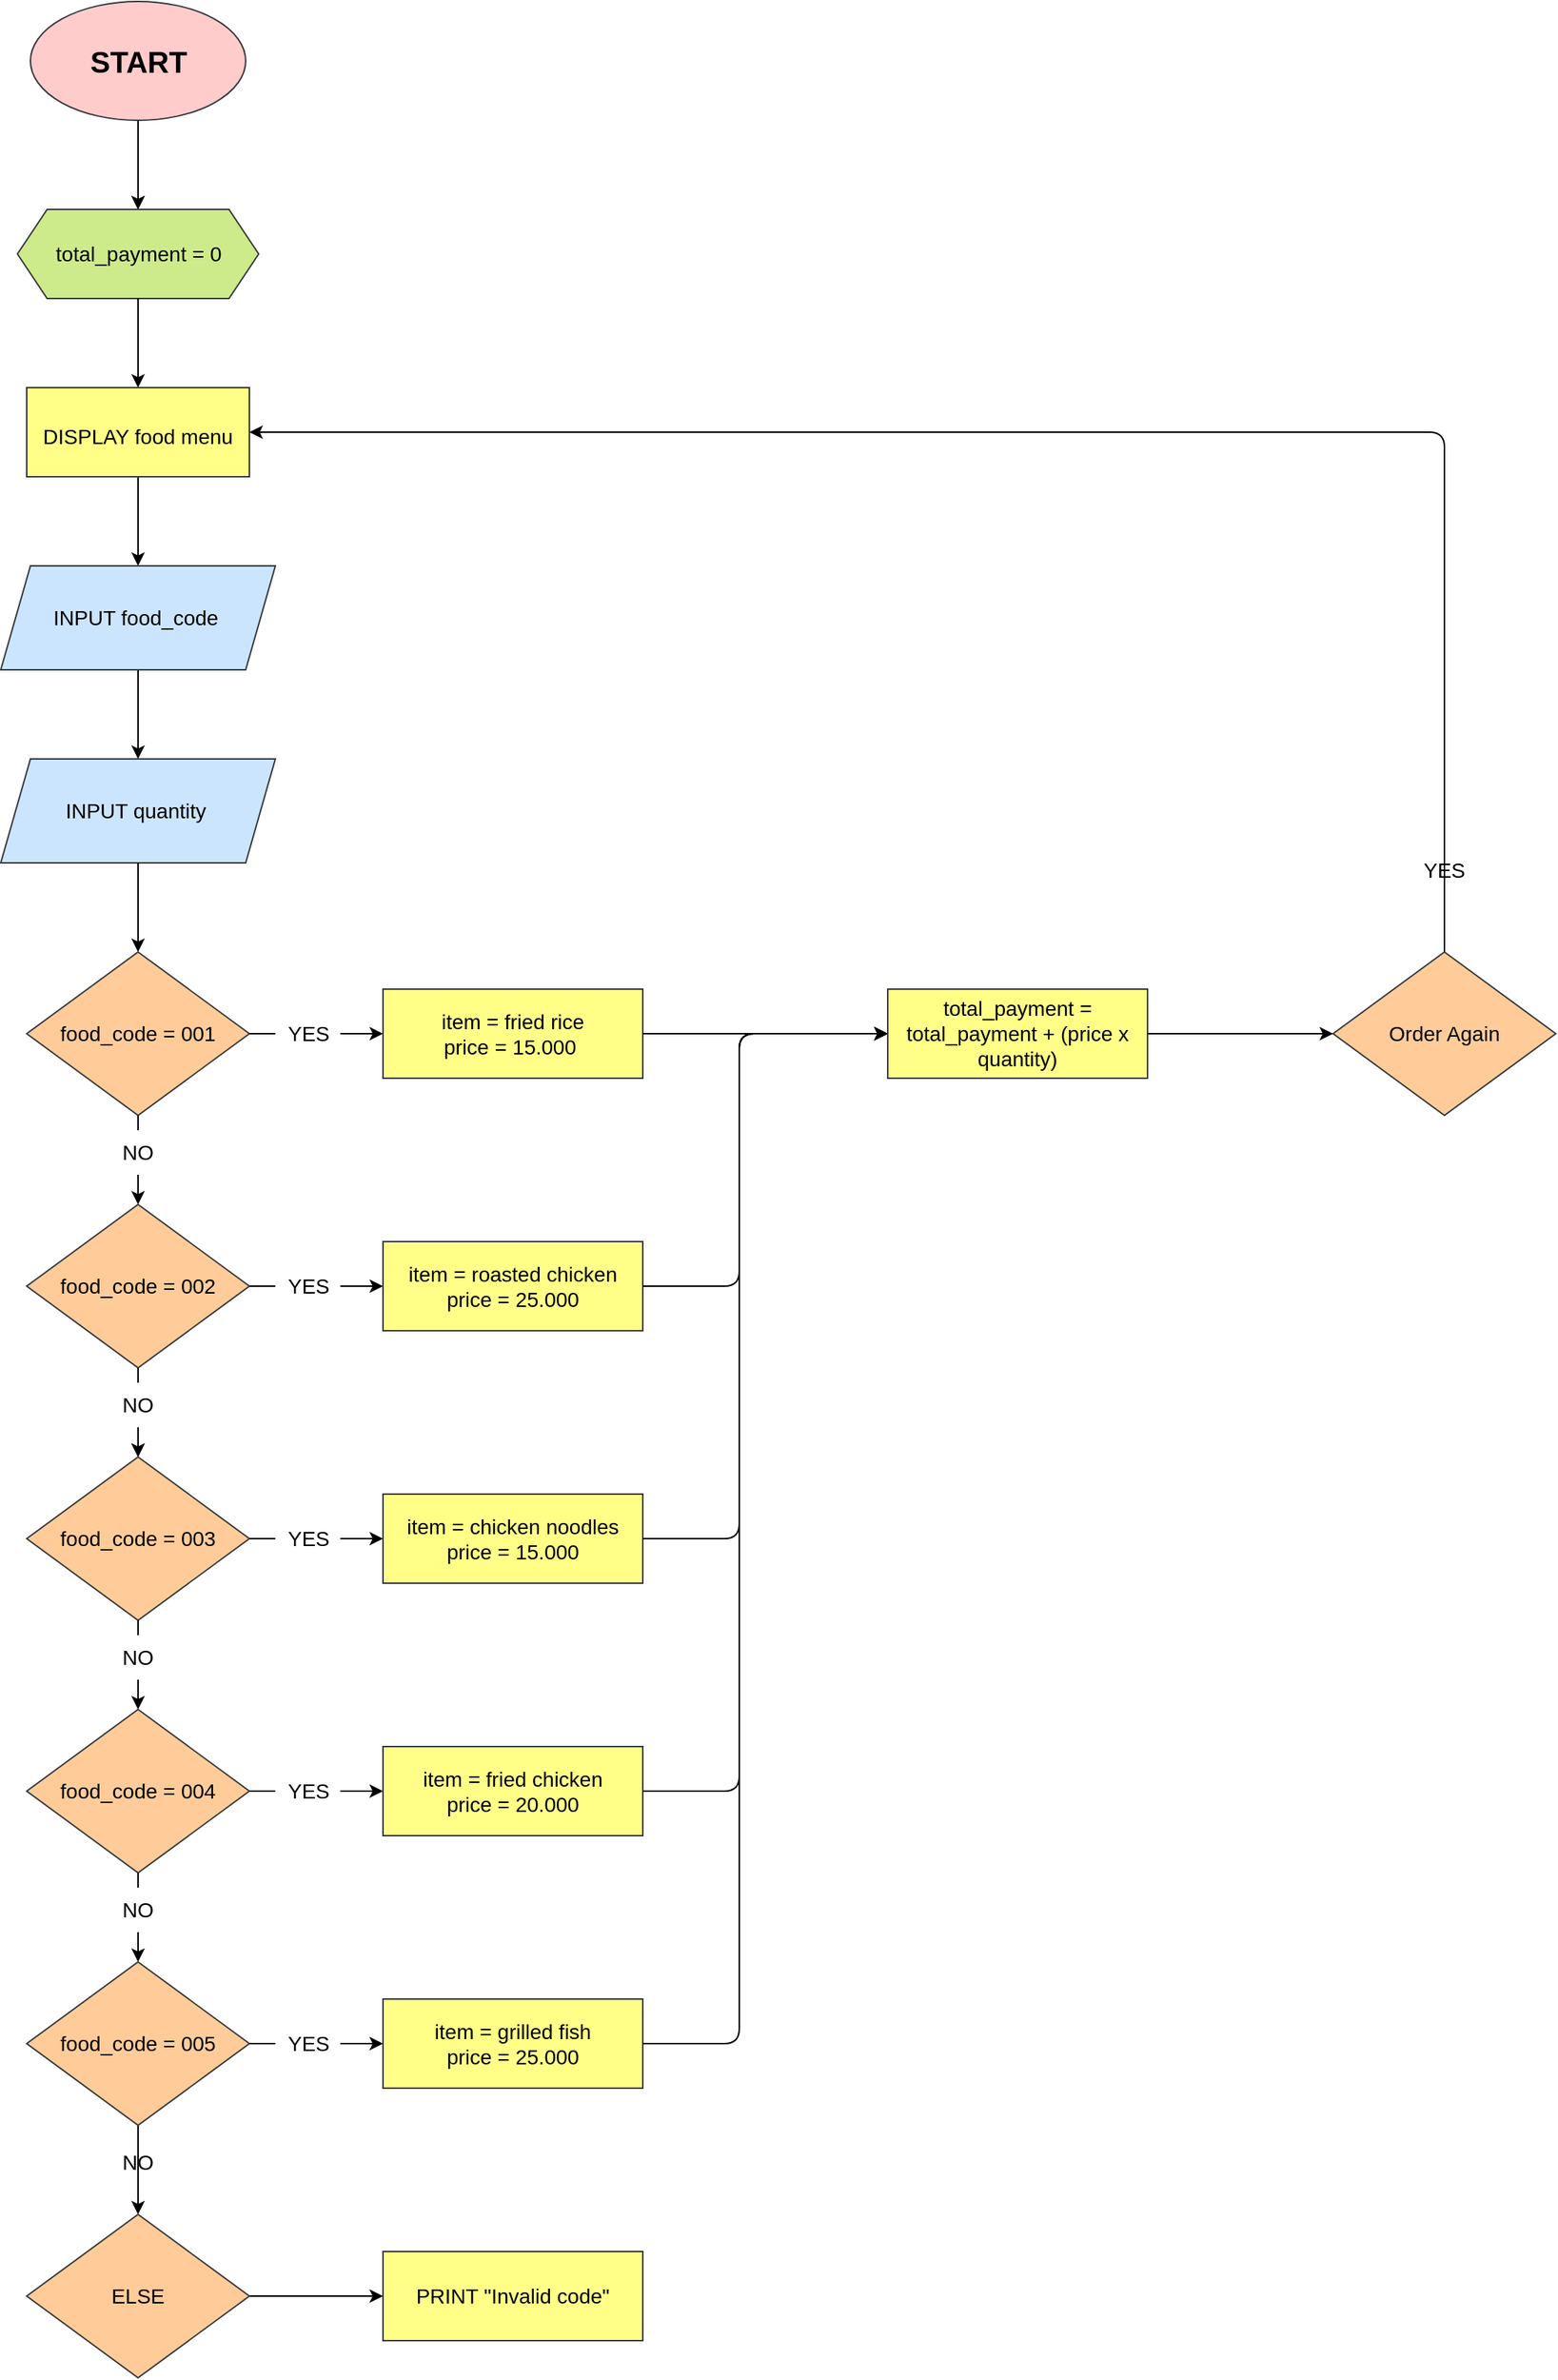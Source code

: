 <mxfile>
    <diagram id="leVJV5RVXXr9aKHUHhxM" name="Page-1">
        <mxGraphModel dx="1320" dy="349" grid="1" gridSize="10" guides="1" tooltips="1" connect="1" arrows="1" fold="1" page="1" pageScale="1" pageWidth="850" pageHeight="1100" background="#ffffff" math="0" shadow="0">
            <root>
                <mxCell id="0"/>
                <mxCell id="1" parent="0"/>
                <mxCell id="5" style="edgeStyle=none;html=1;entryX=0.5;entryY=0;entryDx=0;entryDy=0;" edge="1" parent="1" source="2" target="4">
                    <mxGeometry relative="1" as="geometry">
                        <mxPoint x="152.5" y="140" as="targetPoint"/>
                    </mxGeometry>
                </mxCell>
                <mxCell id="6" style="edgeStyle=none;html=1;entryX=0.5;entryY=0;entryDx=0;entryDy=0;strokeColor=#000000;" edge="1" parent="1" source="2" target="4">
                    <mxGeometry relative="1" as="geometry"/>
                </mxCell>
                <mxCell id="2" value="&lt;span style=&quot;font-size: 20px&quot;&gt;&lt;b&gt;START&lt;/b&gt;&lt;/span&gt;" style="ellipse;whiteSpace=wrap;html=1;fillColor=#ffcccc;strokeColor=#36393d;fontColor=#000000;" vertex="1" parent="1">
                    <mxGeometry x="82.5" y="40" width="145" height="80" as="geometry"/>
                </mxCell>
                <mxCell id="4" value="total_payment = 0" style="shape=hexagon;perimeter=hexagonPerimeter2;whiteSpace=wrap;html=1;fixedSize=1;fontSize=14;fillColor=#cdeb8b;strokeColor=#36393d;fontColor=#000000;" vertex="1" parent="1">
                    <mxGeometry x="73.75" y="180" width="162.5" height="60" as="geometry"/>
                </mxCell>
                <mxCell id="7" style="edgeStyle=none;html=1;entryX=0.5;entryY=0;entryDx=0;entryDy=0;fontSize=14;fontColor=#000000;strokeColor=#000000;" edge="1" parent="1" target="9">
                    <mxGeometry relative="1" as="geometry">
                        <mxPoint x="155" y="240" as="sourcePoint"/>
                    </mxGeometry>
                </mxCell>
                <mxCell id="8" style="edgeStyle=none;html=1;entryX=0.5;entryY=0;entryDx=0;entryDy=0;fontSize=14;fontColor=#000000;strokeColor=#000000;" edge="1" parent="1" source="9" target="11">
                    <mxGeometry relative="1" as="geometry"/>
                </mxCell>
                <mxCell id="9" value="&lt;span style=&quot;font-size: 14px&quot;&gt;DISPLAY food menu&lt;/span&gt;" style="rounded=0;whiteSpace=wrap;html=1;fontSize=20;fillColor=#ffff88;strokeColor=#36393d;fontColor=#000000;" vertex="1" parent="1">
                    <mxGeometry x="80" y="300" width="150" height="60" as="geometry"/>
                </mxCell>
                <mxCell id="10" style="edgeStyle=none;html=1;entryX=0.5;entryY=0;entryDx=0;entryDy=0;fontSize=14;fontColor=#000000;strokeColor=#000000;" edge="1" parent="1" source="11" target="12">
                    <mxGeometry relative="1" as="geometry"/>
                </mxCell>
                <mxCell id="11" value="INPUT food_code&amp;nbsp;" style="shape=parallelogram;perimeter=parallelogramPerimeter;whiteSpace=wrap;html=1;fixedSize=1;fontSize=14;fillColor=#cce5ff;strokeColor=#36393d;fontColor=#000000;" vertex="1" parent="1">
                    <mxGeometry x="62.5" y="420" width="185" height="70" as="geometry"/>
                </mxCell>
                <mxCell id="12" value="INPUT quantity&amp;nbsp;" style="shape=parallelogram;perimeter=parallelogramPerimeter;whiteSpace=wrap;html=1;fixedSize=1;fontSize=14;fillColor=#cce5ff;strokeColor=#36393d;fontColor=#000000;" vertex="1" parent="1">
                    <mxGeometry x="62.5" y="550" width="185" height="70" as="geometry"/>
                </mxCell>
                <mxCell id="13" style="edgeStyle=none;html=1;fontSize=14;fontColor=#000000;strokeColor=#000000;" edge="1" parent="1" target="16">
                    <mxGeometry relative="1" as="geometry">
                        <mxPoint x="155" y="620.0" as="sourcePoint"/>
                    </mxGeometry>
                </mxCell>
                <mxCell id="14" style="edgeStyle=none;html=1;entryX=0.5;entryY=0;entryDx=0;entryDy=0;fontSize=14;startArrow=none;fontColor=#000000;strokeColor=#000000;" edge="1" parent="1" source="32" target="19">
                    <mxGeometry relative="1" as="geometry"/>
                </mxCell>
                <mxCell id="15" style="edgeStyle=none;html=1;entryX=0;entryY=0.5;entryDx=0;entryDy=0;fontSize=14;startArrow=none;fontColor=#000000;strokeColor=#000000;" edge="1" parent="1" source="50">
                    <mxGeometry relative="1" as="geometry">
                        <mxPoint x="320" y="735.0" as="targetPoint"/>
                    </mxGeometry>
                </mxCell>
                <mxCell id="16" value="food_code = 001" style="rhombus;whiteSpace=wrap;html=1;fontSize=14;fillColor=#ffcc99;strokeColor=#36393d;fontColor=#000000;" vertex="1" parent="1">
                    <mxGeometry x="80" y="680" width="150" height="110" as="geometry"/>
                </mxCell>
                <mxCell id="17" style="edgeStyle=none;html=1;entryX=0.5;entryY=0;entryDx=0;entryDy=0;fontSize=14;startArrow=none;fontColor=#000000;strokeColor=#000000;" edge="1" parent="1" source="35" target="22">
                    <mxGeometry relative="1" as="geometry"/>
                </mxCell>
                <mxCell id="18" style="edgeStyle=none;html=1;entryX=0;entryY=0.5;entryDx=0;entryDy=0;fontSize=14;startArrow=none;fontColor=#000000;strokeColor=#000000;" edge="1" parent="1" source="48">
                    <mxGeometry relative="1" as="geometry">
                        <mxPoint x="320" y="905.0" as="targetPoint"/>
                    </mxGeometry>
                </mxCell>
                <mxCell id="19" value="food_code = 002" style="rhombus;whiteSpace=wrap;html=1;fontSize=14;fillColor=#ffcc99;strokeColor=#36393d;fontColor=#000000;" vertex="1" parent="1">
                    <mxGeometry x="80" y="850" width="150" height="110" as="geometry"/>
                </mxCell>
                <mxCell id="20" style="edgeStyle=none;html=1;entryX=0.5;entryY=0;entryDx=0;entryDy=0;fontSize=14;startArrow=none;fontColor=#000000;strokeColor=#000000;" edge="1" parent="1" source="37" target="25">
                    <mxGeometry relative="1" as="geometry"/>
                </mxCell>
                <mxCell id="21" style="edgeStyle=none;html=1;entryX=0;entryY=0.5;entryDx=0;entryDy=0;fontSize=14;startArrow=none;fontColor=#000000;strokeColor=#000000;" edge="1" parent="1" source="46">
                    <mxGeometry relative="1" as="geometry">
                        <mxPoint x="320" y="1075.0" as="targetPoint"/>
                    </mxGeometry>
                </mxCell>
                <mxCell id="22" value="food_code = 003" style="rhombus;whiteSpace=wrap;html=1;fontSize=14;fillColor=#ffcc99;strokeColor=#36393d;fontColor=#000000;" vertex="1" parent="1">
                    <mxGeometry x="80" y="1020" width="150" height="110" as="geometry"/>
                </mxCell>
                <mxCell id="23" style="edgeStyle=none;html=1;entryX=0.5;entryY=0;entryDx=0;entryDy=0;fontSize=14;startArrow=none;fontColor=#000000;strokeColor=#000000;" edge="1" parent="1" source="39" target="28">
                    <mxGeometry relative="1" as="geometry"/>
                </mxCell>
                <mxCell id="24" style="edgeStyle=none;html=1;entryX=0;entryY=0.5;entryDx=0;entryDy=0;fontSize=14;startArrow=none;fontColor=#000000;strokeColor=#000000;" edge="1" parent="1" source="44">
                    <mxGeometry relative="1" as="geometry">
                        <mxPoint x="320" y="1245.0" as="targetPoint"/>
                    </mxGeometry>
                </mxCell>
                <mxCell id="25" value="food_code = 004" style="rhombus;whiteSpace=wrap;html=1;fontSize=14;fillColor=#ffcc99;strokeColor=#36393d;fontColor=#000000;" vertex="1" parent="1">
                    <mxGeometry x="80" y="1190" width="150" height="110" as="geometry"/>
                </mxCell>
                <mxCell id="26" style="edgeStyle=none;html=1;entryX=0.5;entryY=0;entryDx=0;entryDy=0;fontSize=14;fontColor=#000000;strokeColor=#000000;" edge="1" parent="1" source="28" target="30">
                    <mxGeometry relative="1" as="geometry"/>
                </mxCell>
                <mxCell id="27" style="edgeStyle=none;html=1;entryX=0;entryY=0.5;entryDx=0;entryDy=0;fontSize=14;startArrow=none;fontColor=#000000;strokeColor=#000000;" edge="1" parent="1" source="42">
                    <mxGeometry relative="1" as="geometry">
                        <mxPoint x="320" y="1415" as="targetPoint"/>
                    </mxGeometry>
                </mxCell>
                <mxCell id="28" value="food_code = 005" style="rhombus;whiteSpace=wrap;html=1;fontSize=14;fillColor=#ffcc99;strokeColor=#36393d;fontColor=#000000;" vertex="1" parent="1">
                    <mxGeometry x="80" y="1360" width="150" height="110" as="geometry"/>
                </mxCell>
                <mxCell id="29" style="edgeStyle=none;html=1;entryX=0;entryY=0.5;entryDx=0;entryDy=0;fontSize=14;fontColor=#000000;strokeColor=#000000;" edge="1" parent="1" source="30" target="31">
                    <mxGeometry relative="1" as="geometry"/>
                </mxCell>
                <mxCell id="30" value="ELSE" style="rhombus;whiteSpace=wrap;html=1;fontSize=14;fillColor=#ffcc99;strokeColor=#36393d;fontColor=#000000;" vertex="1" parent="1">
                    <mxGeometry x="80" y="1530" width="150" height="110" as="geometry"/>
                </mxCell>
                <mxCell id="31" value="PRINT &quot;Invalid code&quot;" style="rounded=0;whiteSpace=wrap;html=1;fontSize=14;fillColor=#ffff88;strokeColor=#36393d;fontColor=#000000;" vertex="1" parent="1">
                    <mxGeometry x="320" y="1555" width="175" height="60" as="geometry"/>
                </mxCell>
                <mxCell id="32" value="NO" style="text;html=1;strokeColor=none;fillColor=none;align=center;verticalAlign=middle;whiteSpace=wrap;rounded=0;fontSize=14;fontColor=#000000;" vertex="1" parent="1">
                    <mxGeometry x="125" y="800" width="60" height="30" as="geometry"/>
                </mxCell>
                <mxCell id="33" value="" style="edgeStyle=none;html=1;entryX=0.5;entryY=0;entryDx=0;entryDy=0;fontSize=14;endArrow=none;fontColor=#000000;strokeColor=#000000;" edge="1" parent="1" source="16" target="32">
                    <mxGeometry relative="1" as="geometry">
                        <mxPoint x="155" y="790" as="sourcePoint"/>
                        <mxPoint x="155" y="850" as="targetPoint"/>
                    </mxGeometry>
                </mxCell>
                <mxCell id="34" value="" style="edgeStyle=none;html=1;fontSize=14;fontColor=#000000;strokeColor=#000000;" edge="1" parent="1" source="35" target="22">
                    <mxGeometry relative="1" as="geometry"/>
                </mxCell>
                <mxCell id="35" value="NO" style="text;html=1;strokeColor=none;fillColor=none;align=center;verticalAlign=middle;whiteSpace=wrap;rounded=0;fontSize=14;fontColor=#000000;" vertex="1" parent="1">
                    <mxGeometry x="125" y="970" width="60" height="30" as="geometry"/>
                </mxCell>
                <mxCell id="36" value="" style="edgeStyle=none;html=1;entryX=0.5;entryY=0;entryDx=0;entryDy=0;fontSize=14;endArrow=none;fontColor=#000000;strokeColor=#000000;" edge="1" parent="1" source="19" target="35">
                    <mxGeometry relative="1" as="geometry">
                        <mxPoint x="155" y="960" as="sourcePoint"/>
                        <mxPoint x="155" y="1020" as="targetPoint"/>
                    </mxGeometry>
                </mxCell>
                <mxCell id="37" value="NO" style="text;html=1;strokeColor=none;fillColor=none;align=center;verticalAlign=middle;whiteSpace=wrap;rounded=0;fontSize=14;fontColor=#000000;" vertex="1" parent="1">
                    <mxGeometry x="125" y="1140" width="60" height="30" as="geometry"/>
                </mxCell>
                <mxCell id="38" value="" style="edgeStyle=none;html=1;entryX=0.5;entryY=0;entryDx=0;entryDy=0;fontSize=14;endArrow=none;fontColor=#000000;strokeColor=#000000;" edge="1" parent="1" source="22" target="37">
                    <mxGeometry relative="1" as="geometry">
                        <mxPoint x="155" y="1130" as="sourcePoint"/>
                        <mxPoint x="155" y="1190" as="targetPoint"/>
                    </mxGeometry>
                </mxCell>
                <mxCell id="39" value="NO" style="text;html=1;strokeColor=none;fillColor=none;align=center;verticalAlign=middle;whiteSpace=wrap;rounded=0;fontSize=14;fontColor=#000000;" vertex="1" parent="1">
                    <mxGeometry x="125" y="1310" width="60" height="30" as="geometry"/>
                </mxCell>
                <mxCell id="40" value="" style="edgeStyle=none;html=1;entryX=0.5;entryY=0;entryDx=0;entryDy=0;fontSize=14;endArrow=none;fontColor=#000000;strokeColor=#000000;" edge="1" parent="1" source="25" target="39">
                    <mxGeometry relative="1" as="geometry">
                        <mxPoint x="155" y="1300" as="sourcePoint"/>
                        <mxPoint x="155" y="1360" as="targetPoint"/>
                    </mxGeometry>
                </mxCell>
                <mxCell id="41" value="NO" style="text;html=1;strokeColor=none;fillColor=none;align=center;verticalAlign=middle;whiteSpace=wrap;rounded=0;fontSize=14;fontColor=#000000;" vertex="1" parent="1">
                    <mxGeometry x="125" y="1480" width="60" height="30" as="geometry"/>
                </mxCell>
                <mxCell id="42" value="YES" style="text;html=1;strokeColor=none;fillColor=none;align=center;verticalAlign=middle;whiteSpace=wrap;rounded=0;fontSize=14;fontColor=#000000;" vertex="1" parent="1">
                    <mxGeometry x="247.5" y="1400" width="43.75" height="30" as="geometry"/>
                </mxCell>
                <mxCell id="43" value="" style="edgeStyle=none;html=1;entryX=0;entryY=0.5;entryDx=0;entryDy=0;fontSize=14;endArrow=none;fontColor=#000000;strokeColor=#000000;" edge="1" parent="1" source="28" target="42">
                    <mxGeometry relative="1" as="geometry">
                        <mxPoint x="230" y="1415" as="sourcePoint"/>
                        <mxPoint x="320" y="1415" as="targetPoint"/>
                    </mxGeometry>
                </mxCell>
                <mxCell id="44" value="YES" style="text;html=1;strokeColor=none;fillColor=none;align=center;verticalAlign=middle;whiteSpace=wrap;rounded=0;fontSize=14;fontColor=#000000;" vertex="1" parent="1">
                    <mxGeometry x="247.5" y="1230" width="43.75" height="30" as="geometry"/>
                </mxCell>
                <mxCell id="45" value="" style="edgeStyle=none;html=1;entryX=0;entryY=0.5;entryDx=0;entryDy=0;fontSize=14;endArrow=none;fontColor=#000000;strokeColor=#000000;" edge="1" parent="1" source="25" target="44">
                    <mxGeometry relative="1" as="geometry">
                        <mxPoint x="230" y="1245" as="sourcePoint"/>
                        <mxPoint x="320" y="1245" as="targetPoint"/>
                    </mxGeometry>
                </mxCell>
                <mxCell id="46" value="YES" style="text;html=1;strokeColor=none;fillColor=none;align=center;verticalAlign=middle;whiteSpace=wrap;rounded=0;fontSize=14;fontColor=#000000;" vertex="1" parent="1">
                    <mxGeometry x="247.5" y="1060" width="43.75" height="30" as="geometry"/>
                </mxCell>
                <mxCell id="47" value="" style="edgeStyle=none;html=1;entryX=0;entryY=0.5;entryDx=0;entryDy=0;fontSize=14;endArrow=none;fontColor=#000000;strokeColor=#000000;" edge="1" parent="1" source="22" target="46">
                    <mxGeometry relative="1" as="geometry">
                        <mxPoint x="230" y="1075" as="sourcePoint"/>
                        <mxPoint x="320" y="1075" as="targetPoint"/>
                    </mxGeometry>
                </mxCell>
                <mxCell id="48" value="YES" style="text;html=1;strokeColor=none;fillColor=none;align=center;verticalAlign=middle;whiteSpace=wrap;rounded=0;fontSize=14;fontColor=#000000;" vertex="1" parent="1">
                    <mxGeometry x="247.5" y="890" width="43.75" height="30" as="geometry"/>
                </mxCell>
                <mxCell id="49" value="" style="edgeStyle=none;html=1;entryX=0;entryY=0.5;entryDx=0;entryDy=0;fontSize=14;endArrow=none;fontColor=#000000;strokeColor=#000000;" edge="1" parent="1" source="19" target="48">
                    <mxGeometry relative="1" as="geometry">
                        <mxPoint x="230" y="905" as="sourcePoint"/>
                        <mxPoint x="320" y="905" as="targetPoint"/>
                    </mxGeometry>
                </mxCell>
                <mxCell id="50" value="YES" style="text;html=1;strokeColor=none;fillColor=none;align=center;verticalAlign=middle;whiteSpace=wrap;rounded=0;fontSize=14;fontColor=#000000;" vertex="1" parent="1">
                    <mxGeometry x="247.5" y="720" width="43.75" height="30" as="geometry"/>
                </mxCell>
                <mxCell id="51" value="" style="edgeStyle=none;html=1;entryX=0;entryY=0.5;entryDx=0;entryDy=0;fontSize=14;endArrow=none;fontColor=#000000;strokeColor=#000000;" edge="1" parent="1" source="16" target="50">
                    <mxGeometry relative="1" as="geometry">
                        <mxPoint x="230" y="735" as="sourcePoint"/>
                        <mxPoint x="320" y="735" as="targetPoint"/>
                    </mxGeometry>
                </mxCell>
                <mxCell id="52" value="&lt;span&gt;item = grilled fish&lt;/span&gt;&lt;br&gt;&lt;span&gt;price = 25.000&lt;/span&gt;" style="rounded=0;whiteSpace=wrap;html=1;fontSize=14;fillColor=#ffff88;strokeColor=#36393d;fontColor=#000000;" vertex="1" parent="1">
                    <mxGeometry x="320" y="1385" width="175" height="60" as="geometry"/>
                </mxCell>
                <mxCell id="53" value="&lt;span&gt;item = fried chicken&lt;/span&gt;&lt;br&gt;&lt;span&gt;price = 20.000&lt;/span&gt;" style="rounded=0;whiteSpace=wrap;html=1;fontSize=14;fillColor=#ffff88;strokeColor=#36393d;fontColor=#000000;" vertex="1" parent="1">
                    <mxGeometry x="320" y="1215" width="175" height="60" as="geometry"/>
                </mxCell>
                <mxCell id="54" value="&lt;span&gt;item = chicken noodles&lt;/span&gt;&lt;br&gt;&lt;span&gt;price = 15.000&lt;/span&gt;" style="rounded=0;whiteSpace=wrap;html=1;fontSize=14;fillColor=#ffff88;strokeColor=#36393d;fontColor=#000000;" vertex="1" parent="1">
                    <mxGeometry x="320" y="1045" width="175" height="60" as="geometry"/>
                </mxCell>
                <mxCell id="55" value="&lt;span&gt;item = roasted chicken&lt;/span&gt;&lt;br&gt;&lt;span&gt;price = 25.000&lt;/span&gt;" style="rounded=0;whiteSpace=wrap;html=1;fontSize=14;fillColor=#ffff88;strokeColor=#36393d;fontColor=#000000;" vertex="1" parent="1">
                    <mxGeometry x="320" y="875" width="175" height="60" as="geometry"/>
                </mxCell>
                <mxCell id="56" value="item = fried rice&lt;br&gt;price = 15.000&amp;nbsp;" style="rounded=0;whiteSpace=wrap;html=1;fontSize=14;fillColor=#ffff88;strokeColor=#36393d;fontColor=#000000;" vertex="1" parent="1">
                    <mxGeometry x="320" y="705" width="175" height="60" as="geometry"/>
                </mxCell>
                <mxCell id="57" style="edgeStyle=none;html=1;entryX=0;entryY=0.5;entryDx=0;entryDy=0;fontSize=14;exitX=1;exitY=0.5;exitDx=0;exitDy=0;fontColor=#000000;strokeColor=#000000;" edge="1" parent="1">
                    <mxGeometry relative="1" as="geometry">
                        <Array as="points">
                            <mxPoint x="560" y="1415"/>
                            <mxPoint x="560" y="1075"/>
                            <mxPoint x="560" y="735"/>
                        </Array>
                        <mxPoint x="495" y="1415" as="sourcePoint"/>
                        <mxPoint x="660" y="735.0" as="targetPoint"/>
                    </mxGeometry>
                </mxCell>
                <mxCell id="58" style="edgeStyle=none;html=1;entryX=0;entryY=0.5;entryDx=0;entryDy=0;fontSize=14;exitX=1;exitY=0.5;exitDx=0;exitDy=0;fontColor=#000000;strokeColor=#000000;" edge="1" parent="1">
                    <mxGeometry relative="1" as="geometry">
                        <Array as="points">
                            <mxPoint x="560" y="1245"/>
                            <mxPoint x="560" y="735"/>
                        </Array>
                        <mxPoint x="495" y="1245.0" as="sourcePoint"/>
                        <mxPoint x="660" y="735.0" as="targetPoint"/>
                    </mxGeometry>
                </mxCell>
                <mxCell id="59" style="edgeStyle=none;html=1;entryX=0;entryY=0.5;entryDx=0;entryDy=0;fontSize=14;exitX=1;exitY=0.5;exitDx=0;exitDy=0;fontColor=#000000;strokeColor=#000000;" edge="1" parent="1">
                    <mxGeometry relative="1" as="geometry">
                        <Array as="points">
                            <mxPoint x="560" y="1075"/>
                            <mxPoint x="560" y="735"/>
                        </Array>
                        <mxPoint x="495" y="1075.0" as="sourcePoint"/>
                        <mxPoint x="660" y="735.0" as="targetPoint"/>
                    </mxGeometry>
                </mxCell>
                <mxCell id="60" style="edgeStyle=none;html=1;entryX=0;entryY=0.5;entryDx=0;entryDy=0;fontSize=14;exitX=1;exitY=0.5;exitDx=0;exitDy=0;fontColor=#000000;strokeColor=#000000;" edge="1" parent="1">
                    <mxGeometry relative="1" as="geometry">
                        <Array as="points">
                            <mxPoint x="560" y="905"/>
                            <mxPoint x="560" y="735"/>
                        </Array>
                        <mxPoint x="495" y="905.0" as="sourcePoint"/>
                        <mxPoint x="660" y="735.0" as="targetPoint"/>
                    </mxGeometry>
                </mxCell>
                <mxCell id="61" style="edgeStyle=none;html=1;entryX=0;entryY=0.5;entryDx=0;entryDy=0;fontSize=14;exitX=1;exitY=0.5;exitDx=0;exitDy=0;fontColor=#000000;strokeColor=#000000;" edge="1" parent="1">
                    <mxGeometry relative="1" as="geometry">
                        <Array as="points">
                            <mxPoint x="560" y="735"/>
                        </Array>
                        <mxPoint x="495" y="735.0" as="sourcePoint"/>
                        <mxPoint x="660" y="735.0" as="targetPoint"/>
                    </mxGeometry>
                </mxCell>
                <mxCell id="62" value="total_payment = total_payment + (price x quantity)" style="rounded=0;whiteSpace=wrap;html=1;fontSize=14;fillColor=#ffff88;strokeColor=#36393d;fontColor=#000000;" vertex="1" parent="1">
                    <mxGeometry x="660" y="705" width="175" height="60" as="geometry"/>
                </mxCell>
                <mxCell id="63" value="Order Again" style="rhombus;whiteSpace=wrap;html=1;fontSize=14;fillColor=#ffcc99;strokeColor=#36393d;fontColor=#000000;" vertex="1" parent="1">
                    <mxGeometry x="960" y="680" width="150" height="110" as="geometry"/>
                </mxCell>
                <mxCell id="64" style="edgeStyle=none;html=1;entryX=0;entryY=0.5;entryDx=0;entryDy=0;fontSize=14;fontColor=#000000;strokeColor=#000000;" edge="1" parent="1">
                    <mxGeometry relative="1" as="geometry">
                        <mxPoint x="835" y="735" as="sourcePoint"/>
                        <mxPoint x="960" y="735" as="targetPoint"/>
                    </mxGeometry>
                </mxCell>
                <mxCell id="65" style="edgeStyle=none;html=1;entryX=1;entryY=0.5;entryDx=0;entryDy=0;fontSize=14;fontColor=#000000;strokeColor=#000000;" edge="1" parent="1">
                    <mxGeometry relative="1" as="geometry">
                        <Array as="points">
                            <mxPoint x="1035" y="330"/>
                        </Array>
                        <mxPoint x="1035" y="680" as="sourcePoint"/>
                        <mxPoint x="230" y="330" as="targetPoint"/>
                    </mxGeometry>
                </mxCell>
                <mxCell id="66" value="YES" style="text;html=1;strokeColor=none;fillColor=none;align=center;verticalAlign=middle;whiteSpace=wrap;rounded=0;fontSize=14;fontColor=#000000;" vertex="1" parent="1">
                    <mxGeometry x="1013.13" y="610" width="43.75" height="30" as="geometry"/>
                </mxCell>
            </root>
        </mxGraphModel>
    </diagram>
</mxfile>
